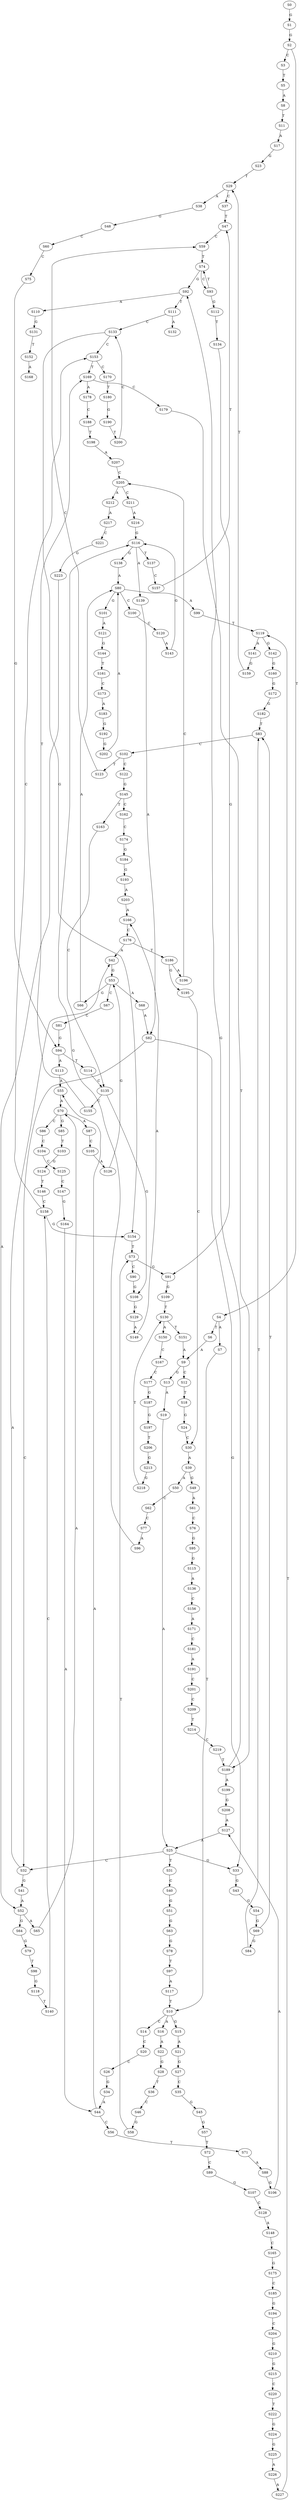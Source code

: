 strict digraph  {
	S0 -> S1 [ label = G ];
	S1 -> S2 [ label = G ];
	S2 -> S3 [ label = C ];
	S2 -> S4 [ label = T ];
	S3 -> S5 [ label = T ];
	S4 -> S6 [ label = T ];
	S4 -> S7 [ label = A ];
	S5 -> S8 [ label = A ];
	S6 -> S9 [ label = A ];
	S7 -> S10 [ label = T ];
	S8 -> S11 [ label = T ];
	S9 -> S12 [ label = C ];
	S9 -> S13 [ label = G ];
	S10 -> S14 [ label = C ];
	S10 -> S15 [ label = G ];
	S10 -> S16 [ label = A ];
	S11 -> S17 [ label = A ];
	S12 -> S18 [ label = T ];
	S13 -> S19 [ label = A ];
	S14 -> S20 [ label = C ];
	S15 -> S21 [ label = A ];
	S16 -> S22 [ label = A ];
	S17 -> S23 [ label = G ];
	S18 -> S24 [ label = G ];
	S19 -> S25 [ label = A ];
	S20 -> S26 [ label = C ];
	S21 -> S27 [ label = G ];
	S22 -> S28 [ label = G ];
	S23 -> S29 [ label = T ];
	S24 -> S30 [ label = C ];
	S25 -> S31 [ label = T ];
	S25 -> S32 [ label = C ];
	S25 -> S33 [ label = G ];
	S26 -> S34 [ label = G ];
	S27 -> S35 [ label = C ];
	S28 -> S36 [ label = T ];
	S29 -> S37 [ label = C ];
	S29 -> S38 [ label = A ];
	S30 -> S39 [ label = A ];
	S31 -> S40 [ label = C ];
	S32 -> S41 [ label = G ];
	S32 -> S42 [ label = A ];
	S33 -> S43 [ label = G ];
	S34 -> S44 [ label = A ];
	S35 -> S45 [ label = G ];
	S36 -> S46 [ label = C ];
	S37 -> S47 [ label = T ];
	S38 -> S48 [ label = G ];
	S39 -> S49 [ label = G ];
	S39 -> S50 [ label = A ];
	S40 -> S51 [ label = G ];
	S41 -> S52 [ label = A ];
	S42 -> S53 [ label = G ];
	S43 -> S54 [ label = G ];
	S44 -> S55 [ label = A ];
	S44 -> S56 [ label = C ];
	S45 -> S57 [ label = G ];
	S46 -> S58 [ label = G ];
	S47 -> S59 [ label = C ];
	S48 -> S60 [ label = C ];
	S49 -> S61 [ label = A ];
	S50 -> S62 [ label = C ];
	S51 -> S63 [ label = G ];
	S52 -> S64 [ label = G ];
	S52 -> S65 [ label = A ];
	S53 -> S66 [ label = G ];
	S53 -> S67 [ label = C ];
	S53 -> S68 [ label = A ];
	S54 -> S69 [ label = G ];
	S55 -> S70 [ label = A ];
	S56 -> S71 [ label = T ];
	S57 -> S72 [ label = T ];
	S58 -> S73 [ label = T ];
	S59 -> S74 [ label = T ];
	S60 -> S75 [ label = C ];
	S61 -> S76 [ label = C ];
	S62 -> S77 [ label = C ];
	S63 -> S78 [ label = G ];
	S64 -> S79 [ label = G ];
	S65 -> S70 [ label = A ];
	S66 -> S80 [ label = A ];
	S67 -> S81 [ label = C ];
	S68 -> S82 [ label = A ];
	S69 -> S83 [ label = T ];
	S69 -> S84 [ label = G ];
	S70 -> S85 [ label = G ];
	S70 -> S86 [ label = C ];
	S70 -> S87 [ label = A ];
	S71 -> S88 [ label = A ];
	S72 -> S89 [ label = C ];
	S73 -> S90 [ label = C ];
	S73 -> S91 [ label = G ];
	S74 -> S92 [ label = G ];
	S74 -> S93 [ label = C ];
	S75 -> S94 [ label = G ];
	S76 -> S95 [ label = G ];
	S77 -> S96 [ label = A ];
	S78 -> S97 [ label = T ];
	S79 -> S98 [ label = T ];
	S80 -> S99 [ label = A ];
	S80 -> S100 [ label = C ];
	S80 -> S101 [ label = G ];
	S81 -> S94 [ label = G ];
	S82 -> S32 [ label = C ];
	S82 -> S33 [ label = G ];
	S83 -> S102 [ label = C ];
	S84 -> S83 [ label = T ];
	S85 -> S103 [ label = T ];
	S86 -> S104 [ label = C ];
	S87 -> S105 [ label = C ];
	S88 -> S106 [ label = G ];
	S89 -> S107 [ label = G ];
	S90 -> S108 [ label = G ];
	S91 -> S109 [ label = G ];
	S92 -> S110 [ label = A ];
	S92 -> S111 [ label = T ];
	S93 -> S74 [ label = T ];
	S93 -> S112 [ label = G ];
	S94 -> S113 [ label = A ];
	S94 -> S114 [ label = T ];
	S95 -> S115 [ label = G ];
	S96 -> S116 [ label = G ];
	S97 -> S117 [ label = A ];
	S98 -> S118 [ label = G ];
	S99 -> S119 [ label = T ];
	S100 -> S120 [ label = C ];
	S101 -> S121 [ label = A ];
	S102 -> S122 [ label = C ];
	S102 -> S123 [ label = T ];
	S103 -> S124 [ label = G ];
	S104 -> S125 [ label = C ];
	S105 -> S126 [ label = A ];
	S106 -> S127 [ label = A ];
	S107 -> S128 [ label = C ];
	S108 -> S129 [ label = G ];
	S109 -> S130 [ label = T ];
	S110 -> S131 [ label = G ];
	S111 -> S132 [ label = A ];
	S111 -> S133 [ label = C ];
	S112 -> S134 [ label = T ];
	S113 -> S55 [ label = A ];
	S114 -> S135 [ label = C ];
	S115 -> S136 [ label = A ];
	S116 -> S137 [ label = T ];
	S116 -> S138 [ label = G ];
	S116 -> S139 [ label = A ];
	S117 -> S10 [ label = T ];
	S118 -> S140 [ label = T ];
	S119 -> S141 [ label = A ];
	S119 -> S142 [ label = G ];
	S120 -> S143 [ label = A ];
	S121 -> S144 [ label = G ];
	S122 -> S145 [ label = G ];
	S123 -> S59 [ label = C ];
	S124 -> S146 [ label = T ];
	S125 -> S147 [ label = C ];
	S126 -> S53 [ label = G ];
	S127 -> S25 [ label = A ];
	S128 -> S148 [ label = A ];
	S129 -> S149 [ label = A ];
	S130 -> S150 [ label = A ];
	S130 -> S151 [ label = T ];
	S131 -> S152 [ label = T ];
	S133 -> S153 [ label = C ];
	S133 -> S154 [ label = G ];
	S134 -> S91 [ label = G ];
	S135 -> S155 [ label = C ];
	S135 -> S108 [ label = G ];
	S136 -> S156 [ label = C ];
	S137 -> S157 [ label = C ];
	S138 -> S80 [ label = A ];
	S139 -> S82 [ label = A ];
	S140 -> S158 [ label = C ];
	S141 -> S159 [ label = G ];
	S142 -> S160 [ label = G ];
	S143 -> S116 [ label = G ];
	S144 -> S161 [ label = T ];
	S145 -> S162 [ label = C ];
	S145 -> S163 [ label = T ];
	S146 -> S158 [ label = C ];
	S147 -> S164 [ label = G ];
	S148 -> S165 [ label = C ];
	S149 -> S166 [ label = A ];
	S150 -> S167 [ label = C ];
	S151 -> S9 [ label = A ];
	S152 -> S168 [ label = A ];
	S153 -> S169 [ label = T ];
	S153 -> S170 [ label = C ];
	S154 -> S73 [ label = T ];
	S155 -> S169 [ label = T ];
	S156 -> S171 [ label = A ];
	S157 -> S47 [ label = T ];
	S158 -> S154 [ label = G ];
	S158 -> S153 [ label = C ];
	S159 -> S29 [ label = T ];
	S160 -> S172 [ label = G ];
	S161 -> S173 [ label = C ];
	S162 -> S174 [ label = C ];
	S163 -> S135 [ label = C ];
	S164 -> S44 [ label = A ];
	S165 -> S175 [ label = G ];
	S166 -> S176 [ label = C ];
	S167 -> S177 [ label = C ];
	S169 -> S178 [ label = A ];
	S169 -> S179 [ label = C ];
	S170 -> S180 [ label = T ];
	S171 -> S181 [ label = C ];
	S172 -> S182 [ label = G ];
	S173 -> S183 [ label = A ];
	S174 -> S184 [ label = G ];
	S175 -> S185 [ label = C ];
	S176 -> S42 [ label = A ];
	S176 -> S186 [ label = T ];
	S177 -> S187 [ label = G ];
	S178 -> S188 [ label = C ];
	S179 -> S189 [ label = T ];
	S180 -> S190 [ label = G ];
	S181 -> S191 [ label = A ];
	S182 -> S83 [ label = T ];
	S183 -> S192 [ label = G ];
	S184 -> S193 [ label = G ];
	S185 -> S194 [ label = G ];
	S186 -> S195 [ label = G ];
	S186 -> S196 [ label = A ];
	S187 -> S197 [ label = G ];
	S188 -> S198 [ label = T ];
	S189 -> S199 [ label = A ];
	S189 -> S92 [ label = G ];
	S190 -> S200 [ label = T ];
	S191 -> S201 [ label = C ];
	S192 -> S202 [ label = G ];
	S193 -> S203 [ label = A ];
	S194 -> S204 [ label = C ];
	S195 -> S30 [ label = C ];
	S196 -> S205 [ label = C ];
	S197 -> S206 [ label = T ];
	S198 -> S207 [ label = A ];
	S199 -> S208 [ label = G ];
	S200 -> S133 [ label = C ];
	S201 -> S209 [ label = C ];
	S202 -> S80 [ label = A ];
	S203 -> S166 [ label = A ];
	S204 -> S210 [ label = G ];
	S205 -> S211 [ label = C ];
	S205 -> S212 [ label = A ];
	S206 -> S213 [ label = G ];
	S207 -> S205 [ label = C ];
	S208 -> S127 [ label = A ];
	S209 -> S214 [ label = T ];
	S210 -> S215 [ label = G ];
	S211 -> S216 [ label = A ];
	S212 -> S217 [ label = A ];
	S213 -> S218 [ label = G ];
	S214 -> S219 [ label = C ];
	S215 -> S220 [ label = C ];
	S216 -> S116 [ label = G ];
	S217 -> S221 [ label = C ];
	S218 -> S130 [ label = T ];
	S219 -> S189 [ label = T ];
	S220 -> S222 [ label = T ];
	S221 -> S223 [ label = G ];
	S222 -> S224 [ label = G ];
	S223 -> S52 [ label = A ];
	S224 -> S225 [ label = G ];
	S225 -> S226 [ label = A ];
	S226 -> S227 [ label = A ];
	S227 -> S119 [ label = T ];
}
